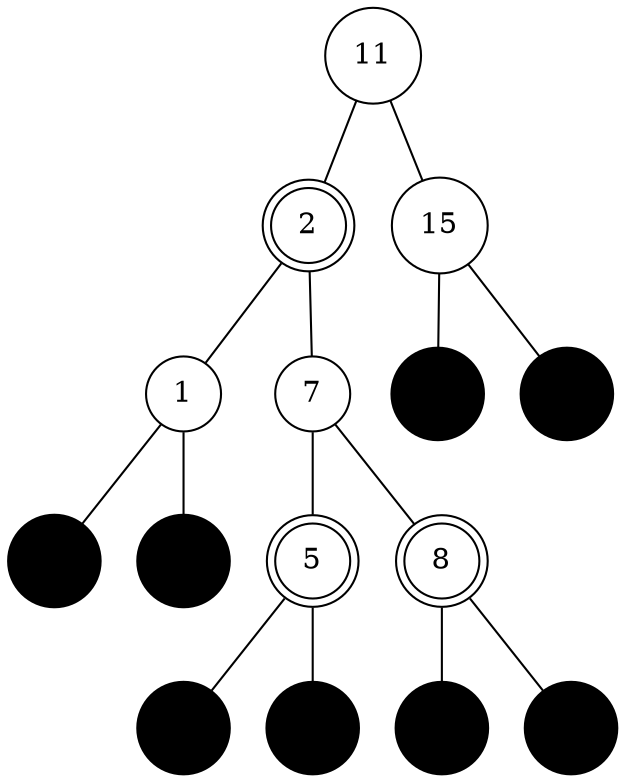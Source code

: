 graph bstep0 { 
node[ordering=out]; 
11[shape=circle];
 2[shape=doublecircle];
 1[shape=circle];
 7[shape=circle]; 
 15[shape=circle];
 5[shape=doublecircle];
 8[shape=doublecircle];
 node[shape=circle,color=black,style=filled,fillcolor=black]; 
 e2; e3; e4; e5; e6; e7; e8; e9;
 11--2;
 11--15;
 2--1;
 2--7;
 1--e2;
 1--e3; 
 7--5;
 7--8;
 15--e4;
 15--e5;
 5--e6; 
 5--e7;
 8--e8;
 8--e9;
 }
